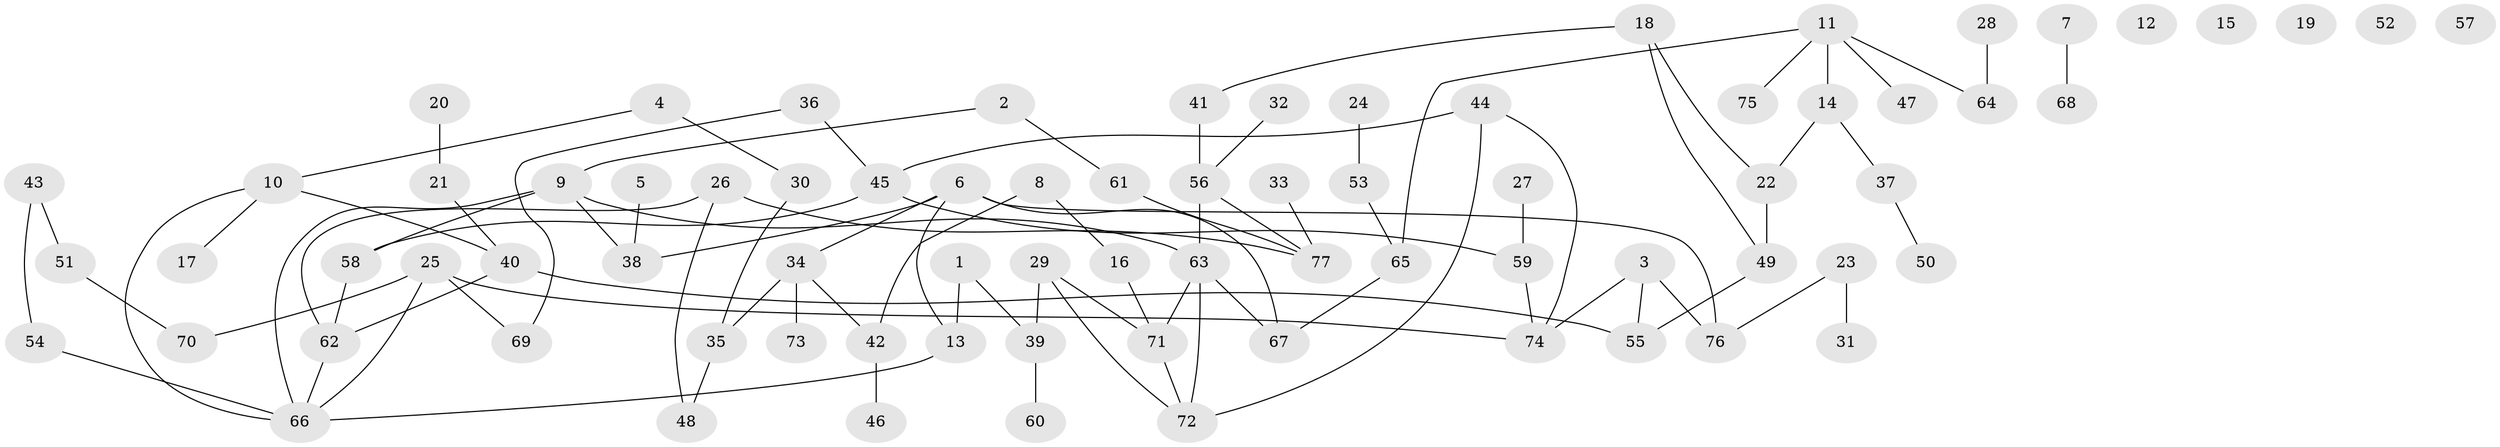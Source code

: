 // Generated by graph-tools (version 1.1) at 2025/25/03/09/25 03:25:24]
// undirected, 77 vertices, 92 edges
graph export_dot {
graph [start="1"]
  node [color=gray90,style=filled];
  1;
  2;
  3;
  4;
  5;
  6;
  7;
  8;
  9;
  10;
  11;
  12;
  13;
  14;
  15;
  16;
  17;
  18;
  19;
  20;
  21;
  22;
  23;
  24;
  25;
  26;
  27;
  28;
  29;
  30;
  31;
  32;
  33;
  34;
  35;
  36;
  37;
  38;
  39;
  40;
  41;
  42;
  43;
  44;
  45;
  46;
  47;
  48;
  49;
  50;
  51;
  52;
  53;
  54;
  55;
  56;
  57;
  58;
  59;
  60;
  61;
  62;
  63;
  64;
  65;
  66;
  67;
  68;
  69;
  70;
  71;
  72;
  73;
  74;
  75;
  76;
  77;
  1 -- 13;
  1 -- 39;
  2 -- 9;
  2 -- 61;
  3 -- 55;
  3 -- 74;
  3 -- 76;
  4 -- 10;
  4 -- 30;
  5 -- 38;
  6 -- 13;
  6 -- 34;
  6 -- 38;
  6 -- 67;
  6 -- 76;
  7 -- 68;
  8 -- 16;
  8 -- 42;
  9 -- 38;
  9 -- 58;
  9 -- 63;
  9 -- 66;
  10 -- 17;
  10 -- 40;
  10 -- 66;
  11 -- 14;
  11 -- 47;
  11 -- 64;
  11 -- 65;
  11 -- 75;
  13 -- 66;
  14 -- 22;
  14 -- 37;
  16 -- 71;
  18 -- 22;
  18 -- 41;
  18 -- 49;
  20 -- 21;
  21 -- 40;
  22 -- 49;
  23 -- 31;
  23 -- 76;
  24 -- 53;
  25 -- 66;
  25 -- 69;
  25 -- 70;
  25 -- 74;
  26 -- 48;
  26 -- 62;
  26 -- 77;
  27 -- 59;
  28 -- 64;
  29 -- 39;
  29 -- 71;
  29 -- 72;
  30 -- 35;
  32 -- 56;
  33 -- 77;
  34 -- 35;
  34 -- 42;
  34 -- 73;
  35 -- 48;
  36 -- 45;
  36 -- 69;
  37 -- 50;
  39 -- 60;
  40 -- 55;
  40 -- 62;
  41 -- 56;
  42 -- 46;
  43 -- 51;
  43 -- 54;
  44 -- 45;
  44 -- 72;
  44 -- 74;
  45 -- 58;
  45 -- 59;
  49 -- 55;
  51 -- 70;
  53 -- 65;
  54 -- 66;
  56 -- 63;
  56 -- 77;
  58 -- 62;
  59 -- 74;
  61 -- 77;
  62 -- 66;
  63 -- 67;
  63 -- 71;
  63 -- 72;
  65 -- 67;
  71 -- 72;
}
